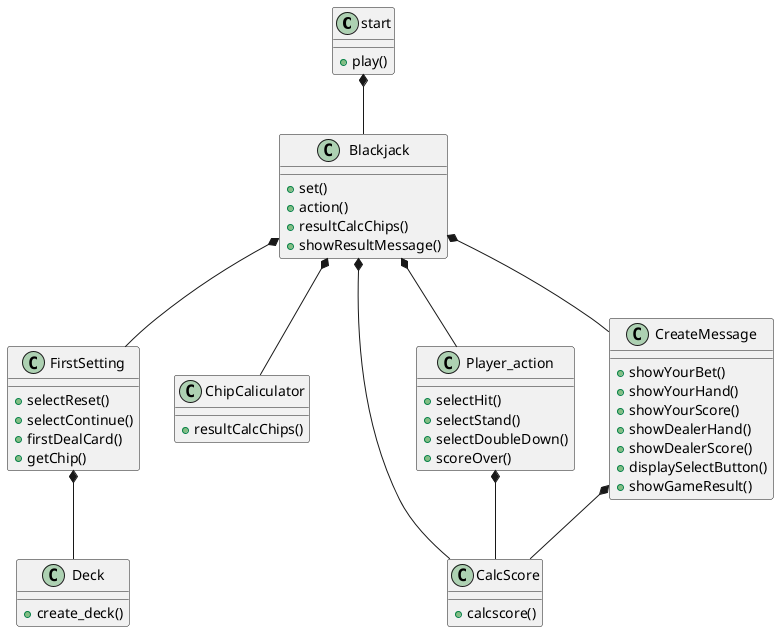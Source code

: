 @startuml Blackjack
class start{
  +play()
}
class Blackjack {

  +set()
  +action()
  +resultCalcChips()
  +showResultMessage()
}

class Deck {

  +create_deck()
}

class FirstSetting {
  +selectReset()
  +selectContinue()
  +firstDealCard()
  +getChip()
}

class ChipCaliculator {
  +resultCalcChips()
}

class CalcScore {
  +calcscore()
}



class Player_action {
  +selectHit()
  +selectStand()
  +selectDoubleDown()
  +scoreOver()
}

class CreateMessage {
  +showYourBet()
  +showYourHand()
  +showYourScore()
  +showDealerHand()
  +showDealerScore()
  +displaySelectButton()
  +showGameResult()

}

start*--Blackjack
Blackjack *-- Player_action
Blackjack *--CreateMessage
Blackjack *--CalcScore
Blackjack *--FirstSetting
Blackjack *--ChipCaliculator
CreateMessage *--CalcScore
Player_action*--CalcScore

FirstSetting *-- Deck

@enduml